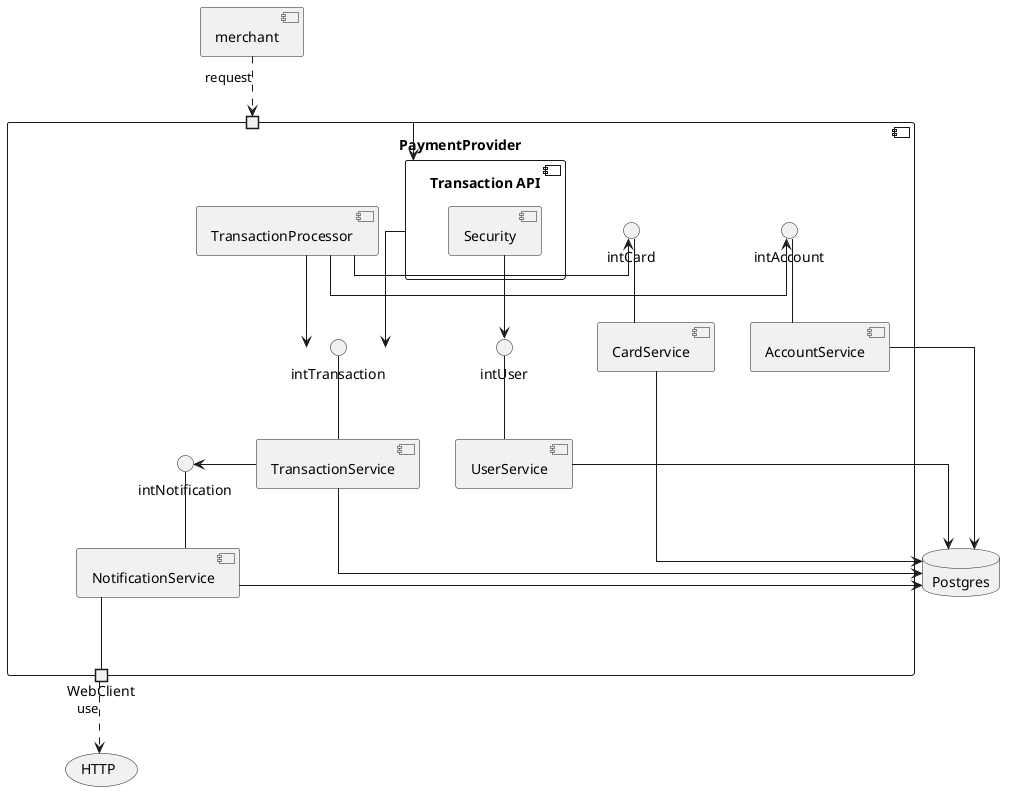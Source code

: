 @startuml
top to bottom direction
skinparam linetype ortho
[merchant]
component PaymentProvider {
    portin " " as p1
    component "Transaction API" as api {
    [Security] as security
    }
    [TransactionProcessor] as trProc
    together {
    [UserService] as user
    () "intUser"
    }
    together {
    [TransactionService] as tr
    () "intTransaction"
    }
    together {
    [AccountService] as acc
    () "intAccount"
    }
    together {
    [CardService] as card
    () "intCard"
    }
    together {
    [NotificationService] as not
    () "intNotification"
    }
    portout "WebClient" as p2
}

merchant ..> p1 : request
security --> intUser
api <-- p1
intUser -- user
intTransaction -- tr
intCard -- card
intAccount -- acc
intNotification -- not
api --> intTransaction
user -> Postgres
tr -> Postgres
card -> Postgres
acc -> Postgres
not -> Postgres
trProc --> intTransaction
intNotification <-left- tr
trProc -> intAccount
trProc -> intCard
not -- p2
p2 ..> (HTTP) : use

database "Postgres" {

}

@enduml